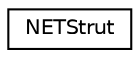 digraph "Graphical Class Hierarchy"
{
  edge [fontname="Helvetica",fontsize="10",labelfontname="Helvetica",labelfontsize="10"];
  node [fontname="Helvetica",fontsize="10",shape=record];
  rankdir="LR";
  Node0 [label="NETStrut",height=0.2,width=0.4,color="black", fillcolor="white", style="filled",URL="$structNETStrut.html"];
}
